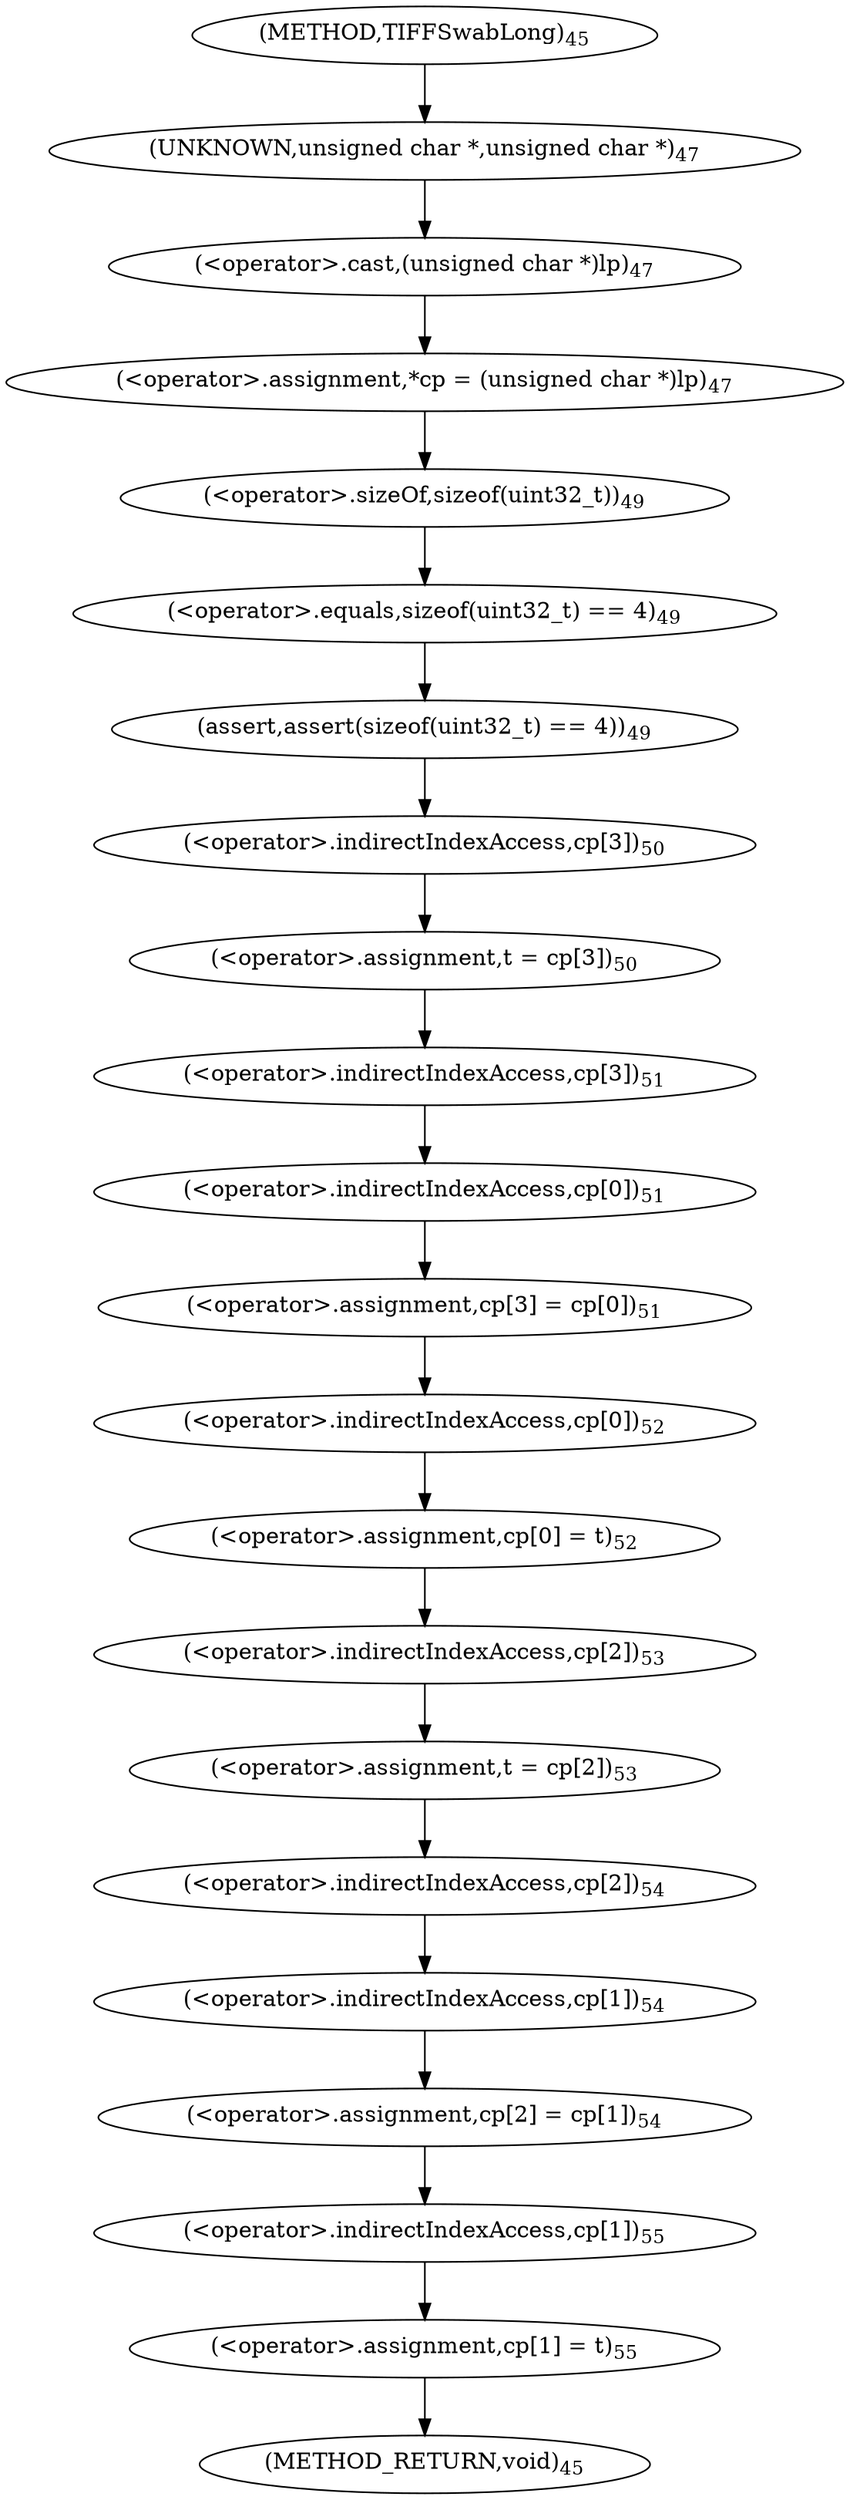 digraph "TIFFSwabLong" {  
"34316" [label = <(&lt;operator&gt;.assignment,*cp = (unsigned char *)lp)<SUB>47</SUB>> ]
"34322" [label = <(assert,assert(sizeof(uint32_t) == 4))<SUB>49</SUB>> ]
"34327" [label = <(&lt;operator&gt;.assignment,t = cp[3])<SUB>50</SUB>> ]
"34332" [label = <(&lt;operator&gt;.assignment,cp[3] = cp[0])<SUB>51</SUB>> ]
"34339" [label = <(&lt;operator&gt;.assignment,cp[0] = t)<SUB>52</SUB>> ]
"34344" [label = <(&lt;operator&gt;.assignment,t = cp[2])<SUB>53</SUB>> ]
"34349" [label = <(&lt;operator&gt;.assignment,cp[2] = cp[1])<SUB>54</SUB>> ]
"34356" [label = <(&lt;operator&gt;.assignment,cp[1] = t)<SUB>55</SUB>> ]
"34318" [label = <(&lt;operator&gt;.cast,(unsigned char *)lp)<SUB>47</SUB>> ]
"34323" [label = <(&lt;operator&gt;.equals,sizeof(uint32_t) == 4)<SUB>49</SUB>> ]
"34329" [label = <(&lt;operator&gt;.indirectIndexAccess,cp[3])<SUB>50</SUB>> ]
"34333" [label = <(&lt;operator&gt;.indirectIndexAccess,cp[3])<SUB>51</SUB>> ]
"34336" [label = <(&lt;operator&gt;.indirectIndexAccess,cp[0])<SUB>51</SUB>> ]
"34340" [label = <(&lt;operator&gt;.indirectIndexAccess,cp[0])<SUB>52</SUB>> ]
"34346" [label = <(&lt;operator&gt;.indirectIndexAccess,cp[2])<SUB>53</SUB>> ]
"34350" [label = <(&lt;operator&gt;.indirectIndexAccess,cp[2])<SUB>54</SUB>> ]
"34353" [label = <(&lt;operator&gt;.indirectIndexAccess,cp[1])<SUB>54</SUB>> ]
"34357" [label = <(&lt;operator&gt;.indirectIndexAccess,cp[1])<SUB>55</SUB>> ]
"34319" [label = <(UNKNOWN,unsigned char *,unsigned char *)<SUB>47</SUB>> ]
"34324" [label = <(&lt;operator&gt;.sizeOf,sizeof(uint32_t))<SUB>49</SUB>> ]
"34312" [label = <(METHOD,TIFFSwabLong)<SUB>45</SUB>> ]
"34361" [label = <(METHOD_RETURN,void)<SUB>45</SUB>> ]
  "34316" -> "34324" 
  "34322" -> "34329" 
  "34327" -> "34333" 
  "34332" -> "34340" 
  "34339" -> "34346" 
  "34344" -> "34350" 
  "34349" -> "34357" 
  "34356" -> "34361" 
  "34318" -> "34316" 
  "34323" -> "34322" 
  "34329" -> "34327" 
  "34333" -> "34336" 
  "34336" -> "34332" 
  "34340" -> "34339" 
  "34346" -> "34344" 
  "34350" -> "34353" 
  "34353" -> "34349" 
  "34357" -> "34356" 
  "34319" -> "34318" 
  "34324" -> "34323" 
  "34312" -> "34319" 
}
